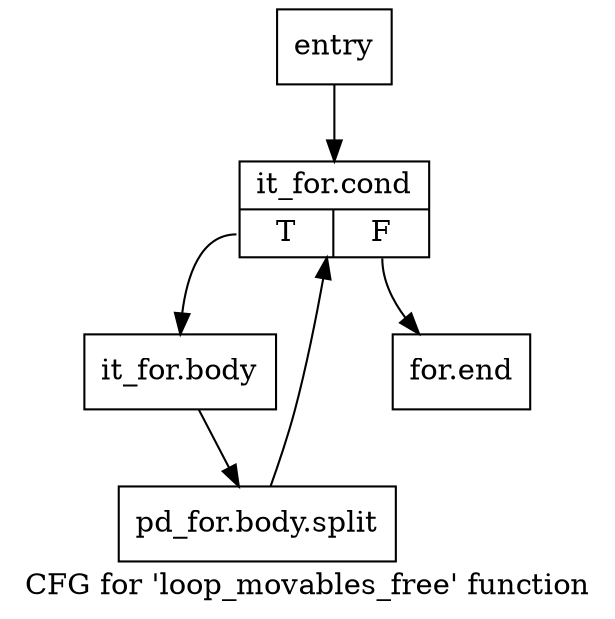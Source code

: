 digraph "CFG for 'loop_movables_free' function" {
	label="CFG for 'loop_movables_free' function";

	Node0x807a7d0 [shape=record,label="{entry}"];
	Node0x807a7d0 -> Node0x807a820;
	Node0x807a820 [shape=record,label="{it_for.cond|{<s0>T|<s1>F}}"];
	Node0x807a820:s0 -> Node0x807a870;
	Node0x807a820:s1 -> Node0x8073430;
	Node0x807a870 [shape=record,label="{it_for.body}"];
	Node0x807a870 -> Node0xe82aaf0;
	Node0xe82aaf0 [shape=record,label="{pd_for.body.split}"];
	Node0xe82aaf0 -> Node0x807a820;
	Node0x8073430 [shape=record,label="{for.end}"];
}
